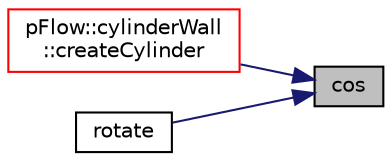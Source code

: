 digraph "cos"
{
 // LATEX_PDF_SIZE
  edge [fontname="Helvetica",fontsize="10",labelfontname="Helvetica",labelfontsize="10"];
  node [fontname="Helvetica",fontsize="10",shape=record];
  rankdir="RL";
  Node1 [label="cos",height=0.2,width=0.4,color="black", fillcolor="grey75", style="filled", fontcolor="black",tooltip=" "];
  Node1 -> Node2 [dir="back",color="midnightblue",fontsize="10",style="solid",fontname="Helvetica"];
  Node2 [label="pFlow::cylinderWall\l::createCylinder",height=0.2,width=0.4,color="red", fillcolor="white", style="filled",URL="$classpFlow_1_1cylinderWall.html#a9b3466f78d2e5f857c033324c8e311a6",tooltip=" "];
  Node1 -> Node5 [dir="back",color="midnightblue",fontsize="10",style="solid",fontname="Helvetica"];
  Node5 [label="rotate",height=0.2,width=0.4,color="black", fillcolor="white", style="filled",URL="$namespacepFlow.html#a034c724ff7abc5e882752e6d04db34cf",tooltip=" "];
}
